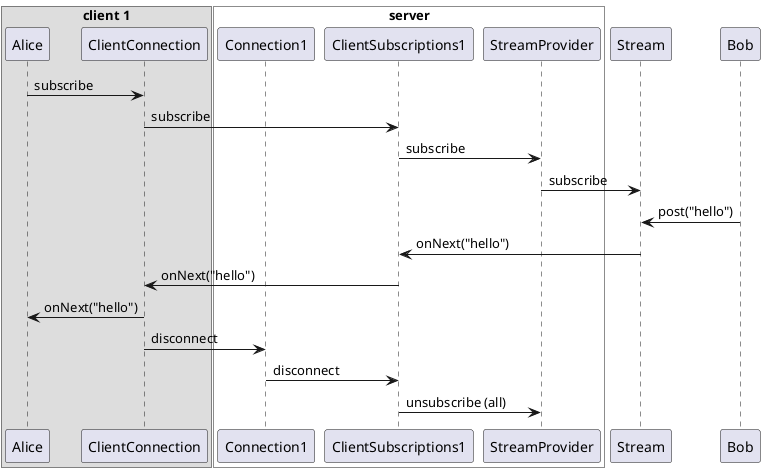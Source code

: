 @startuml
box "client 1"
participant Alice
participant ClientConnection
Alice -> ClientConnection : subscribe
end box
box "server" #white
participant Connection1
ClientConnection -> ClientSubscriptions1 : subscribe
ClientSubscriptions1 -> StreamProvider : subscribe
end box

StreamProvider -> Stream : subscribe
Bob -> Stream : post("hello")
Stream -> ClientSubscriptions1 : onNext("hello")
ClientSubscriptions1 -> ClientConnection : onNext("hello")
ClientConnection -> Alice : onNext("hello")
ClientConnection -> Connection1 : disconnect
Connection1 -> ClientSubscriptions1 : disconnect
ClientSubscriptions1 -> StreamProvider : unsubscribe (all)
@enduml
